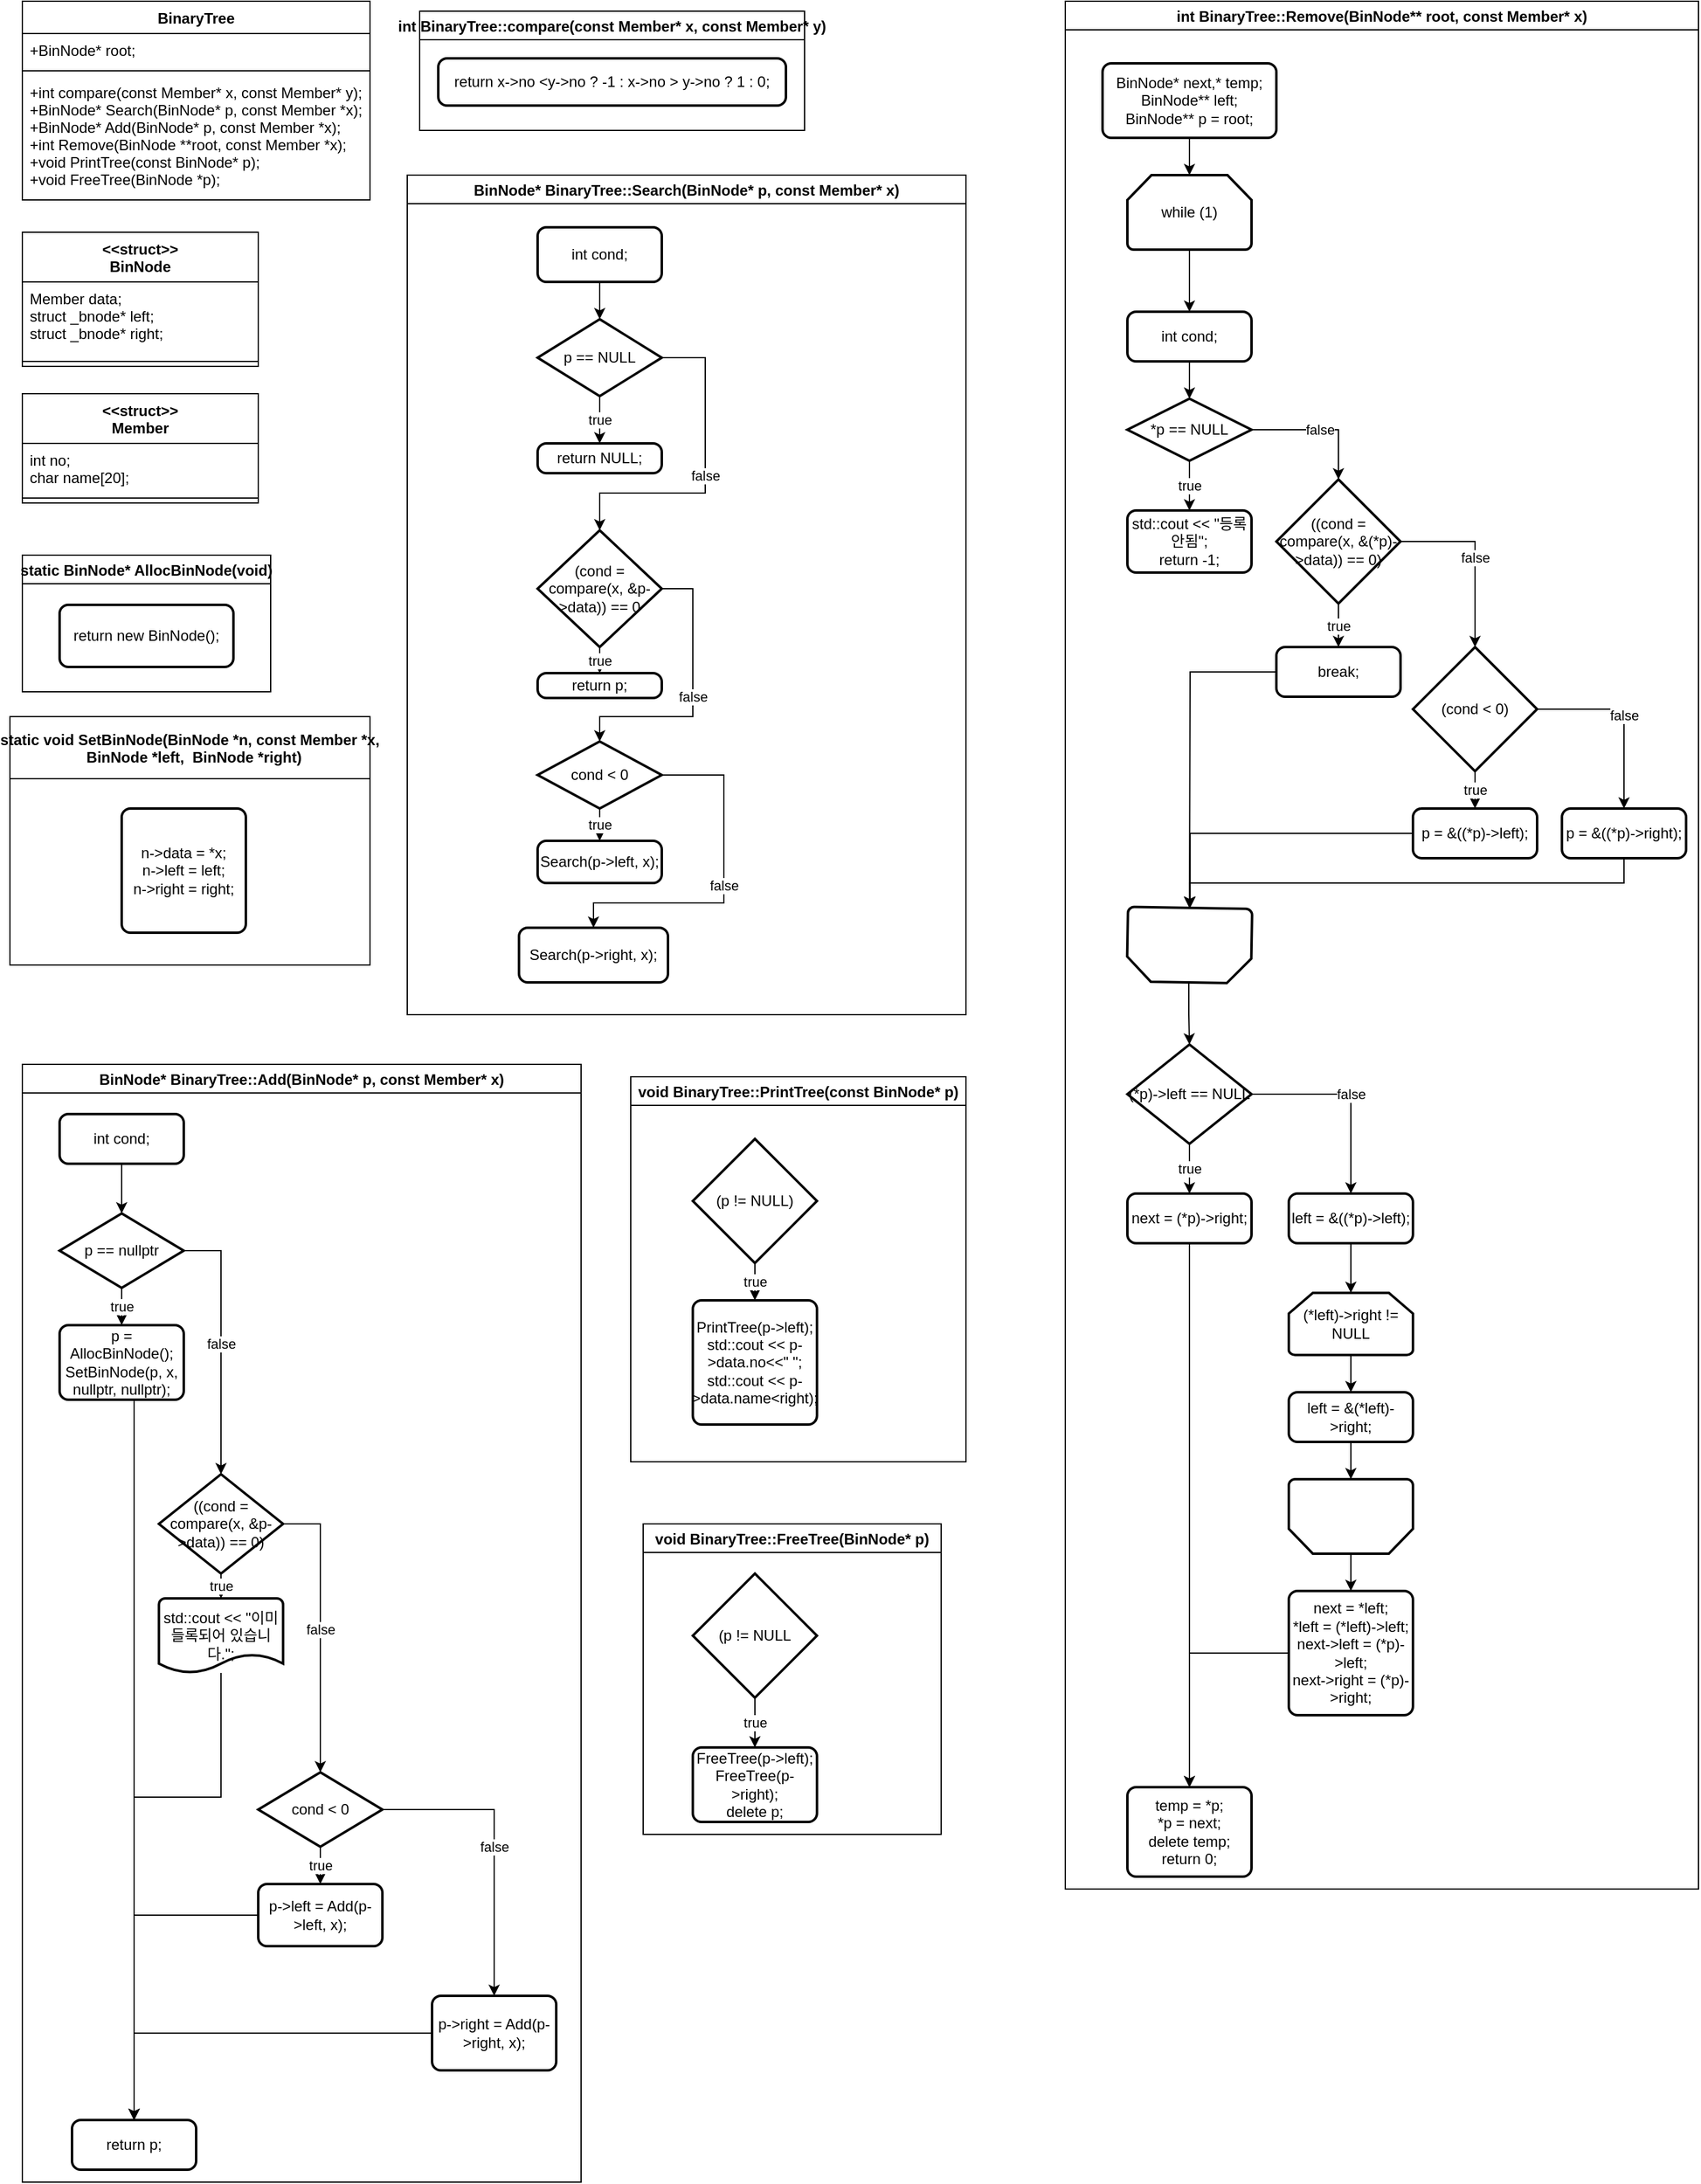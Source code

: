 <mxfile version="20.1.1" type="github">
  <diagram id="0wv9A3Gvk9IYi7W_ABdY" name="Page-1">
    <mxGraphModel dx="2628" dy="1625" grid="1" gridSize="10" guides="1" tooltips="1" connect="1" arrows="1" fold="1" page="1" pageScale="1" pageWidth="827" pageHeight="1169" math="0" shadow="0">
      <root>
        <mxCell id="0" />
        <mxCell id="1" parent="0" />
        <mxCell id="aKeOJhJM1Il5jw7VH7JR-4" value="BinaryTree" style="swimlane;fontStyle=1;align=center;verticalAlign=top;childLayout=stackLayout;horizontal=1;startSize=26;horizontalStack=0;resizeParent=1;resizeParentMax=0;resizeLast=0;collapsible=1;marginBottom=0;" vertex="1" parent="1">
          <mxGeometry x="30" y="44" width="280" height="160" as="geometry" />
        </mxCell>
        <mxCell id="aKeOJhJM1Il5jw7VH7JR-5" value="+BinNode* root;" style="text;strokeColor=none;fillColor=none;align=left;verticalAlign=top;spacingLeft=4;spacingRight=4;overflow=hidden;rotatable=0;points=[[0,0.5],[1,0.5]];portConstraint=eastwest;" vertex="1" parent="aKeOJhJM1Il5jw7VH7JR-4">
          <mxGeometry y="26" width="280" height="26" as="geometry" />
        </mxCell>
        <mxCell id="aKeOJhJM1Il5jw7VH7JR-6" value="" style="line;strokeWidth=1;fillColor=none;align=left;verticalAlign=middle;spacingTop=-1;spacingLeft=3;spacingRight=3;rotatable=0;labelPosition=right;points=[];portConstraint=eastwest;" vertex="1" parent="aKeOJhJM1Il5jw7VH7JR-4">
          <mxGeometry y="52" width="280" height="8" as="geometry" />
        </mxCell>
        <mxCell id="aKeOJhJM1Il5jw7VH7JR-7" value="+int compare(const Member* x, const Member* y);&#xa;+BinNode* Search(BinNode* p, const Member *x);&#xa;+BinNode* Add(BinNode* p, const Member *x);&#xa;+int Remove(BinNode **root, const Member *x);&#xa;+void PrintTree(const BinNode* p);&#xa;+void FreeTree(BinNode *p);" style="text;strokeColor=none;fillColor=none;align=left;verticalAlign=top;spacingLeft=4;spacingRight=4;overflow=hidden;rotatable=0;points=[[0,0.5],[1,0.5]];portConstraint=eastwest;" vertex="1" parent="aKeOJhJM1Il5jw7VH7JR-4">
          <mxGeometry y="60" width="280" height="100" as="geometry" />
        </mxCell>
        <mxCell id="aKeOJhJM1Il5jw7VH7JR-8" value="&lt;&lt;struct&gt;&gt;&#xa;BinNode" style="swimlane;fontStyle=1;align=center;verticalAlign=top;childLayout=stackLayout;horizontal=1;startSize=40;horizontalStack=0;resizeParent=1;resizeParentMax=0;resizeLast=0;collapsible=1;marginBottom=0;" vertex="1" parent="1">
          <mxGeometry x="30" y="230" width="190" height="108" as="geometry" />
        </mxCell>
        <mxCell id="aKeOJhJM1Il5jw7VH7JR-9" value="Member data;&#xa;	struct _bnode* left;&#xa;	struct _bnode* right;" style="text;strokeColor=none;fillColor=none;align=left;verticalAlign=top;spacingLeft=4;spacingRight=4;overflow=hidden;rotatable=0;points=[[0,0.5],[1,0.5]];portConstraint=eastwest;" vertex="1" parent="aKeOJhJM1Il5jw7VH7JR-8">
          <mxGeometry y="40" width="190" height="60" as="geometry" />
        </mxCell>
        <mxCell id="aKeOJhJM1Il5jw7VH7JR-10" value="" style="line;strokeWidth=1;fillColor=none;align=left;verticalAlign=middle;spacingTop=-1;spacingLeft=3;spacingRight=3;rotatable=0;labelPosition=right;points=[];portConstraint=eastwest;" vertex="1" parent="aKeOJhJM1Il5jw7VH7JR-8">
          <mxGeometry y="100" width="190" height="8" as="geometry" />
        </mxCell>
        <mxCell id="aKeOJhJM1Il5jw7VH7JR-12" value="&lt;&lt;struct&gt;&gt;&#xa;Member" style="swimlane;fontStyle=1;align=center;verticalAlign=top;childLayout=stackLayout;horizontal=1;startSize=40;horizontalStack=0;resizeParent=1;resizeParentMax=0;resizeLast=0;collapsible=1;marginBottom=0;" vertex="1" parent="1">
          <mxGeometry x="30" y="360" width="190" height="88" as="geometry" />
        </mxCell>
        <mxCell id="aKeOJhJM1Il5jw7VH7JR-13" value="int no;&#xa;	char name[20];" style="text;strokeColor=none;fillColor=none;align=left;verticalAlign=top;spacingLeft=4;spacingRight=4;overflow=hidden;rotatable=0;points=[[0,0.5],[1,0.5]];portConstraint=eastwest;" vertex="1" parent="aKeOJhJM1Il5jw7VH7JR-12">
          <mxGeometry y="40" width="190" height="40" as="geometry" />
        </mxCell>
        <mxCell id="aKeOJhJM1Il5jw7VH7JR-14" value="" style="line;strokeWidth=1;fillColor=none;align=left;verticalAlign=middle;spacingTop=-1;spacingLeft=3;spacingRight=3;rotatable=0;labelPosition=right;points=[];portConstraint=eastwest;" vertex="1" parent="aKeOJhJM1Il5jw7VH7JR-12">
          <mxGeometry y="80" width="190" height="8" as="geometry" />
        </mxCell>
        <mxCell id="aKeOJhJM1Il5jw7VH7JR-18" value="int BinaryTree::compare(const Member* x, const Member* y)" style="swimlane;" vertex="1" parent="1">
          <mxGeometry x="350" y="52" width="310" height="96" as="geometry" />
        </mxCell>
        <mxCell id="aKeOJhJM1Il5jw7VH7JR-19" value="&lt;div&gt;return x-&amp;gt;no &amp;lt;y-&amp;gt;no ? -1 : x-&amp;gt;no &amp;gt; y-&amp;gt;no ? 1 : 0;&lt;/div&gt;" style="rounded=1;whiteSpace=wrap;html=1;absoluteArcSize=1;arcSize=14;strokeWidth=2;" vertex="1" parent="aKeOJhJM1Il5jw7VH7JR-18">
          <mxGeometry x="15" y="38" width="280" height="38" as="geometry" />
        </mxCell>
        <mxCell id="aKeOJhJM1Il5jw7VH7JR-20" value="BinNode* BinaryTree::Search(BinNode* p, const Member* x)" style="swimlane;" vertex="1" parent="1">
          <mxGeometry x="340" y="184" width="450" height="676" as="geometry" />
        </mxCell>
        <mxCell id="aKeOJhJM1Il5jw7VH7JR-21" value="int cond;" style="rounded=1;whiteSpace=wrap;html=1;absoluteArcSize=1;arcSize=14;strokeWidth=2;" vertex="1" parent="aKeOJhJM1Il5jw7VH7JR-20">
          <mxGeometry x="105" y="42" width="100" height="44" as="geometry" />
        </mxCell>
        <mxCell id="aKeOJhJM1Il5jw7VH7JR-23" value="p == NULL" style="strokeWidth=2;html=1;shape=mxgraph.flowchart.decision;whiteSpace=wrap;" vertex="1" parent="aKeOJhJM1Il5jw7VH7JR-20">
          <mxGeometry x="105" y="116" width="100" height="62" as="geometry" />
        </mxCell>
        <mxCell id="aKeOJhJM1Il5jw7VH7JR-22" style="edgeStyle=orthogonalEdgeStyle;rounded=0;orthogonalLoop=1;jettySize=auto;html=1;" edge="1" parent="aKeOJhJM1Il5jw7VH7JR-20" source="aKeOJhJM1Il5jw7VH7JR-21" target="aKeOJhJM1Il5jw7VH7JR-23">
          <mxGeometry relative="1" as="geometry">
            <mxPoint x="155" y="126" as="targetPoint" />
          </mxGeometry>
        </mxCell>
        <mxCell id="aKeOJhJM1Il5jw7VH7JR-25" value="return NULL;" style="rounded=1;whiteSpace=wrap;html=1;absoluteArcSize=1;arcSize=14;strokeWidth=2;" vertex="1" parent="aKeOJhJM1Il5jw7VH7JR-20">
          <mxGeometry x="105" y="216" width="100" height="24" as="geometry" />
        </mxCell>
        <mxCell id="aKeOJhJM1Il5jw7VH7JR-24" value="true" style="edgeStyle=orthogonalEdgeStyle;rounded=0;orthogonalLoop=1;jettySize=auto;html=1;" edge="1" parent="aKeOJhJM1Il5jw7VH7JR-20" source="aKeOJhJM1Il5jw7VH7JR-23" target="aKeOJhJM1Il5jw7VH7JR-25">
          <mxGeometry relative="1" as="geometry">
            <mxPoint x="155" y="216" as="targetPoint" />
          </mxGeometry>
        </mxCell>
        <mxCell id="aKeOJhJM1Il5jw7VH7JR-27" value="(cond = compare(x, &amp;p-&gt;data)) == 0" style="strokeWidth=2;html=1;shape=mxgraph.flowchart.decision;whiteSpace=wrap;" vertex="1" parent="aKeOJhJM1Il5jw7VH7JR-20">
          <mxGeometry x="105" y="286" width="100" height="94" as="geometry" />
        </mxCell>
        <mxCell id="aKeOJhJM1Il5jw7VH7JR-26" value="false" style="edgeStyle=orthogonalEdgeStyle;rounded=0;orthogonalLoop=1;jettySize=auto;html=1;entryX=0.5;entryY=0;entryDx=0;entryDy=0;entryPerimeter=0;" edge="1" parent="aKeOJhJM1Il5jw7VH7JR-20" source="aKeOJhJM1Il5jw7VH7JR-23" target="aKeOJhJM1Il5jw7VH7JR-27">
          <mxGeometry relative="1" as="geometry">
            <mxPoint x="240" y="336" as="targetPoint" />
            <Array as="points">
              <mxPoint x="240" y="147" />
              <mxPoint x="240" y="256" />
              <mxPoint x="155" y="256" />
            </Array>
          </mxGeometry>
        </mxCell>
        <mxCell id="aKeOJhJM1Il5jw7VH7JR-29" value="return p;" style="rounded=1;whiteSpace=wrap;html=1;absoluteArcSize=1;arcSize=14;strokeWidth=2;" vertex="1" parent="aKeOJhJM1Il5jw7VH7JR-20">
          <mxGeometry x="105" y="401" width="100" height="20" as="geometry" />
        </mxCell>
        <mxCell id="aKeOJhJM1Il5jw7VH7JR-28" value="true" style="edgeStyle=orthogonalEdgeStyle;rounded=0;orthogonalLoop=1;jettySize=auto;html=1;" edge="1" parent="aKeOJhJM1Il5jw7VH7JR-20" source="aKeOJhJM1Il5jw7VH7JR-27" target="aKeOJhJM1Il5jw7VH7JR-29">
          <mxGeometry relative="1" as="geometry">
            <mxPoint x="155" y="416" as="targetPoint" />
          </mxGeometry>
        </mxCell>
        <mxCell id="aKeOJhJM1Il5jw7VH7JR-31" value="cond &amp;lt; 0" style="strokeWidth=2;html=1;shape=mxgraph.flowchart.decision;whiteSpace=wrap;" vertex="1" parent="aKeOJhJM1Il5jw7VH7JR-20">
          <mxGeometry x="105" y="456" width="100" height="54" as="geometry" />
        </mxCell>
        <mxCell id="aKeOJhJM1Il5jw7VH7JR-30" value="false" style="edgeStyle=orthogonalEdgeStyle;rounded=0;orthogonalLoop=1;jettySize=auto;html=1;" edge="1" parent="aKeOJhJM1Il5jw7VH7JR-20" source="aKeOJhJM1Il5jw7VH7JR-27" target="aKeOJhJM1Il5jw7VH7JR-31">
          <mxGeometry relative="1" as="geometry">
            <mxPoint x="240" y="496" as="targetPoint" />
            <Array as="points">
              <mxPoint x="230" y="333" />
              <mxPoint x="230" y="436" />
              <mxPoint x="155" y="436" />
            </Array>
          </mxGeometry>
        </mxCell>
        <mxCell id="aKeOJhJM1Il5jw7VH7JR-33" value="Search(p-&gt;left, x);" style="rounded=1;whiteSpace=wrap;html=1;absoluteArcSize=1;arcSize=14;strokeWidth=2;" vertex="1" parent="aKeOJhJM1Il5jw7VH7JR-20">
          <mxGeometry x="105" y="536" width="100" height="34" as="geometry" />
        </mxCell>
        <mxCell id="aKeOJhJM1Il5jw7VH7JR-32" value="true" style="edgeStyle=orthogonalEdgeStyle;rounded=0;orthogonalLoop=1;jettySize=auto;html=1;" edge="1" parent="aKeOJhJM1Il5jw7VH7JR-20" source="aKeOJhJM1Il5jw7VH7JR-31" target="aKeOJhJM1Il5jw7VH7JR-33">
          <mxGeometry relative="1" as="geometry">
            <mxPoint x="155" y="546" as="targetPoint" />
          </mxGeometry>
        </mxCell>
        <mxCell id="aKeOJhJM1Il5jw7VH7JR-36" value="Search(p-&gt;right, x);" style="rounded=1;whiteSpace=wrap;html=1;absoluteArcSize=1;arcSize=14;strokeWidth=2;" vertex="1" parent="aKeOJhJM1Il5jw7VH7JR-20">
          <mxGeometry x="90" y="606" width="120" height="44" as="geometry" />
        </mxCell>
        <mxCell id="aKeOJhJM1Il5jw7VH7JR-34" value="false" style="edgeStyle=orthogonalEdgeStyle;rounded=0;orthogonalLoop=1;jettySize=auto;html=1;exitX=1;exitY=0.5;exitDx=0;exitDy=0;exitPerimeter=0;entryX=0.5;entryY=0;entryDx=0;entryDy=0;entryPerimeter=0;" edge="1" parent="aKeOJhJM1Il5jw7VH7JR-20" source="aKeOJhJM1Il5jw7VH7JR-31" target="aKeOJhJM1Il5jw7VH7JR-36">
          <mxGeometry relative="1" as="geometry">
            <mxPoint x="150" y="616" as="targetPoint" />
            <mxPoint x="230" y="476" as="sourcePoint" />
            <Array as="points">
              <mxPoint x="255" y="483" />
              <mxPoint x="255" y="586" />
              <mxPoint x="150" y="586" />
            </Array>
          </mxGeometry>
        </mxCell>
        <mxCell id="aKeOJhJM1Il5jw7VH7JR-37" value="static BinNode* AllocBinNode(void)" style="swimlane;" vertex="1" parent="1">
          <mxGeometry x="30" y="490" width="200" height="110" as="geometry" />
        </mxCell>
        <mxCell id="aKeOJhJM1Il5jw7VH7JR-38" value="return new BinNode();" style="rounded=1;whiteSpace=wrap;html=1;absoluteArcSize=1;arcSize=14;strokeWidth=2;" vertex="1" parent="aKeOJhJM1Il5jw7VH7JR-37">
          <mxGeometry x="30" y="40" width="140" height="50" as="geometry" />
        </mxCell>
        <mxCell id="aKeOJhJM1Il5jw7VH7JR-39" value="static void SetBinNode(BinNode *n, const Member *x,&#xa;  BinNode *left,  BinNode *right)" style="swimlane;startSize=50;" vertex="1" parent="1">
          <mxGeometry x="20" y="620" width="290" height="200" as="geometry" />
        </mxCell>
        <mxCell id="aKeOJhJM1Il5jw7VH7JR-40" value="n-&gt;data = *x;&#xa;	n-&gt;left = left;&#xa;	n-&gt;right = right;" style="rounded=1;whiteSpace=wrap;html=1;absoluteArcSize=1;arcSize=14;strokeWidth=2;" vertex="1" parent="aKeOJhJM1Il5jw7VH7JR-39">
          <mxGeometry x="90" y="74" width="100" height="100" as="geometry" />
        </mxCell>
        <mxCell id="aKeOJhJM1Il5jw7VH7JR-41" value="BinNode* BinaryTree::Add(BinNode* p, const Member* x)" style="swimlane;" vertex="1" parent="1">
          <mxGeometry x="30" y="900" width="450" height="900" as="geometry" />
        </mxCell>
        <mxCell id="aKeOJhJM1Il5jw7VH7JR-44" style="edgeStyle=orthogonalEdgeStyle;rounded=0;orthogonalLoop=1;jettySize=auto;html=1;entryX=0.5;entryY=0;entryDx=0;entryDy=0;entryPerimeter=0;" edge="1" parent="aKeOJhJM1Il5jw7VH7JR-41" source="aKeOJhJM1Il5jw7VH7JR-42" target="aKeOJhJM1Il5jw7VH7JR-43">
          <mxGeometry relative="1" as="geometry" />
        </mxCell>
        <mxCell id="aKeOJhJM1Il5jw7VH7JR-42" value="int cond;" style="rounded=1;whiteSpace=wrap;html=1;absoluteArcSize=1;arcSize=14;strokeWidth=2;" vertex="1" parent="aKeOJhJM1Il5jw7VH7JR-41">
          <mxGeometry x="30" y="40" width="100" height="40" as="geometry" />
        </mxCell>
        <mxCell id="aKeOJhJM1Il5jw7VH7JR-43" value="p == nullptr" style="strokeWidth=2;html=1;shape=mxgraph.flowchart.decision;whiteSpace=wrap;" vertex="1" parent="aKeOJhJM1Il5jw7VH7JR-41">
          <mxGeometry x="30" y="120" width="100" height="60" as="geometry" />
        </mxCell>
        <mxCell id="aKeOJhJM1Il5jw7VH7JR-46" value="&lt;div&gt;&lt;span style=&quot;&quot;&gt;	&lt;/span&gt;p = AllocBinNode();&lt;/div&gt;&lt;div&gt;&lt;span style=&quot;&quot;&gt;		&lt;/span&gt;SetBinNode(p, x, nullptr, nullptr);&lt;/div&gt;" style="rounded=1;whiteSpace=wrap;html=1;absoluteArcSize=1;arcSize=14;strokeWidth=2;" vertex="1" parent="aKeOJhJM1Il5jw7VH7JR-41">
          <mxGeometry x="30" y="210" width="100" height="60" as="geometry" />
        </mxCell>
        <mxCell id="aKeOJhJM1Il5jw7VH7JR-45" value="true" style="edgeStyle=orthogonalEdgeStyle;rounded=0;orthogonalLoop=1;jettySize=auto;html=1;" edge="1" parent="aKeOJhJM1Il5jw7VH7JR-41" source="aKeOJhJM1Il5jw7VH7JR-43" target="aKeOJhJM1Il5jw7VH7JR-46">
          <mxGeometry relative="1" as="geometry">
            <mxPoint x="80" y="230" as="targetPoint" />
          </mxGeometry>
        </mxCell>
        <mxCell id="aKeOJhJM1Il5jw7VH7JR-48" value="((cond = compare(x, &amp;p-&gt;data)) == 0)" style="strokeWidth=2;html=1;shape=mxgraph.flowchart.decision;whiteSpace=wrap;" vertex="1" parent="aKeOJhJM1Il5jw7VH7JR-41">
          <mxGeometry x="110" y="330" width="100" height="80" as="geometry" />
        </mxCell>
        <mxCell id="aKeOJhJM1Il5jw7VH7JR-47" value="false" style="edgeStyle=orthogonalEdgeStyle;rounded=0;orthogonalLoop=1;jettySize=auto;html=1;exitX=1;exitY=0.5;exitDx=0;exitDy=0;exitPerimeter=0;entryX=0.5;entryY=0;entryDx=0;entryDy=0;entryPerimeter=0;" edge="1" parent="aKeOJhJM1Il5jw7VH7JR-41" source="aKeOJhJM1Il5jw7VH7JR-43" target="aKeOJhJM1Il5jw7VH7JR-48">
          <mxGeometry relative="1" as="geometry">
            <mxPoint x="110" y="333" as="targetPoint" />
            <mxPoint x="160" y="210" as="sourcePoint" />
            <Array as="points">
              <mxPoint x="160" y="150" />
            </Array>
          </mxGeometry>
        </mxCell>
        <mxCell id="aKeOJhJM1Il5jw7VH7JR-49" value="true" style="edgeStyle=orthogonalEdgeStyle;rounded=0;orthogonalLoop=1;jettySize=auto;html=1;entryX=0.5;entryY=0;entryDx=0;entryDy=0;entryPerimeter=0;" edge="1" parent="aKeOJhJM1Il5jw7VH7JR-41" source="aKeOJhJM1Il5jw7VH7JR-48" target="aKeOJhJM1Il5jw7VH7JR-51">
          <mxGeometry relative="1" as="geometry">
            <mxPoint x="160" y="440" as="targetPoint" />
          </mxGeometry>
        </mxCell>
        <mxCell id="aKeOJhJM1Il5jw7VH7JR-62" style="edgeStyle=orthogonalEdgeStyle;rounded=0;orthogonalLoop=1;jettySize=auto;html=1;entryX=0.5;entryY=0;entryDx=0;entryDy=0;" edge="1" parent="aKeOJhJM1Il5jw7VH7JR-41" source="aKeOJhJM1Il5jw7VH7JR-51" target="aKeOJhJM1Il5jw7VH7JR-60">
          <mxGeometry relative="1" as="geometry">
            <Array as="points">
              <mxPoint x="160" y="590" />
              <mxPoint x="90" y="590" />
            </Array>
          </mxGeometry>
        </mxCell>
        <mxCell id="aKeOJhJM1Il5jw7VH7JR-51" value="std::cout &lt;&lt; &quot;이미 들록되어 있습니다.&quot;;" style="strokeWidth=2;html=1;shape=mxgraph.flowchart.document2;whiteSpace=wrap;size=0.25;" vertex="1" parent="aKeOJhJM1Il5jw7VH7JR-41">
          <mxGeometry x="110" y="430" width="100" height="60" as="geometry" />
        </mxCell>
        <mxCell id="aKeOJhJM1Il5jw7VH7JR-53" value="cond &lt; 0" style="strokeWidth=2;html=1;shape=mxgraph.flowchart.decision;whiteSpace=wrap;" vertex="1" parent="aKeOJhJM1Il5jw7VH7JR-41">
          <mxGeometry x="190" y="570" width="100" height="60" as="geometry" />
        </mxCell>
        <mxCell id="aKeOJhJM1Il5jw7VH7JR-52" value="false" style="edgeStyle=orthogonalEdgeStyle;rounded=0;orthogonalLoop=1;jettySize=auto;html=1;exitX=1;exitY=0.5;exitDx=0;exitDy=0;exitPerimeter=0;entryX=0.5;entryY=0;entryDx=0;entryDy=0;entryPerimeter=0;" edge="1" parent="aKeOJhJM1Il5jw7VH7JR-41" source="aKeOJhJM1Il5jw7VH7JR-48" target="aKeOJhJM1Il5jw7VH7JR-53">
          <mxGeometry relative="1" as="geometry">
            <mxPoint x="170" y="560" as="targetPoint" />
            <mxPoint x="220" y="370" as="sourcePoint" />
            <Array as="points">
              <mxPoint x="240" y="370" />
            </Array>
          </mxGeometry>
        </mxCell>
        <mxCell id="aKeOJhJM1Il5jw7VH7JR-61" style="edgeStyle=orthogonalEdgeStyle;rounded=0;orthogonalLoop=1;jettySize=auto;html=1;entryX=0.5;entryY=0;entryDx=0;entryDy=0;" edge="1" parent="aKeOJhJM1Il5jw7VH7JR-41" source="aKeOJhJM1Il5jw7VH7JR-55" target="aKeOJhJM1Il5jw7VH7JR-60">
          <mxGeometry relative="1" as="geometry" />
        </mxCell>
        <mxCell id="aKeOJhJM1Il5jw7VH7JR-55" value="p-&gt;left = Add(p-&gt;left, x);" style="rounded=1;whiteSpace=wrap;html=1;absoluteArcSize=1;arcSize=14;strokeWidth=2;" vertex="1" parent="aKeOJhJM1Il5jw7VH7JR-41">
          <mxGeometry x="190" y="660" width="100" height="50" as="geometry" />
        </mxCell>
        <mxCell id="aKeOJhJM1Il5jw7VH7JR-54" value="true" style="edgeStyle=orthogonalEdgeStyle;rounded=0;orthogonalLoop=1;jettySize=auto;html=1;" edge="1" parent="aKeOJhJM1Il5jw7VH7JR-41" source="aKeOJhJM1Il5jw7VH7JR-53" target="aKeOJhJM1Il5jw7VH7JR-55">
          <mxGeometry relative="1" as="geometry">
            <mxPoint x="240" y="670" as="targetPoint" />
          </mxGeometry>
        </mxCell>
        <mxCell id="aKeOJhJM1Il5jw7VH7JR-58" value="p-&amp;gt;right = Add(p-&amp;gt;right, x);" style="rounded=1;whiteSpace=wrap;html=1;absoluteArcSize=1;arcSize=14;strokeWidth=2;" vertex="1" parent="aKeOJhJM1Il5jw7VH7JR-41">
          <mxGeometry x="330" y="750" width="100" height="60" as="geometry" />
        </mxCell>
        <mxCell id="aKeOJhJM1Il5jw7VH7JR-56" value="false" style="edgeStyle=orthogonalEdgeStyle;rounded=0;orthogonalLoop=1;jettySize=auto;html=1;exitX=1;exitY=0.5;exitDx=0;exitDy=0;exitPerimeter=0;entryX=0.5;entryY=0;entryDx=0;entryDy=0;entryPerimeter=0;" edge="1" parent="aKeOJhJM1Il5jw7VH7JR-41" source="aKeOJhJM1Il5jw7VH7JR-53" target="aKeOJhJM1Il5jw7VH7JR-58">
          <mxGeometry relative="1" as="geometry">
            <mxPoint x="250" y="790" as="targetPoint" />
            <mxPoint x="300" y="600" as="sourcePoint" />
            <Array as="points">
              <mxPoint x="380" y="600" />
            </Array>
          </mxGeometry>
        </mxCell>
        <mxCell id="aKeOJhJM1Il5jw7VH7JR-60" value="return p;" style="rounded=1;whiteSpace=wrap;html=1;absoluteArcSize=1;arcSize=14;strokeWidth=2;" vertex="1" parent="aKeOJhJM1Il5jw7VH7JR-41">
          <mxGeometry x="40" y="850" width="100" height="40" as="geometry" />
        </mxCell>
        <mxCell id="aKeOJhJM1Il5jw7VH7JR-59" style="edgeStyle=orthogonalEdgeStyle;rounded=0;orthogonalLoop=1;jettySize=auto;html=1;" edge="1" parent="aKeOJhJM1Il5jw7VH7JR-41" source="aKeOJhJM1Il5jw7VH7JR-58" target="aKeOJhJM1Il5jw7VH7JR-60">
          <mxGeometry relative="1" as="geometry">
            <mxPoint x="90" y="870" as="targetPoint" />
          </mxGeometry>
        </mxCell>
        <mxCell id="aKeOJhJM1Il5jw7VH7JR-63" style="edgeStyle=orthogonalEdgeStyle;rounded=0;orthogonalLoop=1;jettySize=auto;html=1;" edge="1" parent="1" source="aKeOJhJM1Il5jw7VH7JR-46">
          <mxGeometry relative="1" as="geometry">
            <mxPoint x="120" y="1750" as="targetPoint" />
            <Array as="points">
              <mxPoint x="120" y="1310" />
              <mxPoint x="120" y="1310" />
            </Array>
          </mxGeometry>
        </mxCell>
        <mxCell id="aKeOJhJM1Il5jw7VH7JR-64" value="int BinaryTree::Remove(BinNode** root, const Member* x)" style="swimlane;" vertex="1" parent="1">
          <mxGeometry x="870" y="44" width="510" height="1520" as="geometry" />
        </mxCell>
        <mxCell id="aKeOJhJM1Il5jw7VH7JR-67" style="edgeStyle=orthogonalEdgeStyle;rounded=0;orthogonalLoop=1;jettySize=auto;html=1;entryX=0.5;entryY=0;entryDx=0;entryDy=0;entryPerimeter=0;" edge="1" parent="aKeOJhJM1Il5jw7VH7JR-64" source="aKeOJhJM1Il5jw7VH7JR-65" target="aKeOJhJM1Il5jw7VH7JR-66">
          <mxGeometry relative="1" as="geometry" />
        </mxCell>
        <mxCell id="aKeOJhJM1Il5jw7VH7JR-65" value="BinNode* next,* temp;&#xa;	BinNode** left;&#xa;	BinNode** p = root;" style="rounded=1;whiteSpace=wrap;html=1;absoluteArcSize=1;arcSize=14;strokeWidth=2;" vertex="1" parent="aKeOJhJM1Il5jw7VH7JR-64">
          <mxGeometry x="30" y="50" width="140" height="60" as="geometry" />
        </mxCell>
        <mxCell id="aKeOJhJM1Il5jw7VH7JR-66" value="while (1)" style="strokeWidth=2;html=1;shape=mxgraph.flowchart.loop_limit;whiteSpace=wrap;" vertex="1" parent="aKeOJhJM1Il5jw7VH7JR-64">
          <mxGeometry x="50" y="140" width="100" height="60" as="geometry" />
        </mxCell>
        <mxCell id="aKeOJhJM1Il5jw7VH7JR-69" value="int cond;" style="rounded=1;whiteSpace=wrap;html=1;absoluteArcSize=1;arcSize=14;strokeWidth=2;" vertex="1" parent="aKeOJhJM1Il5jw7VH7JR-64">
          <mxGeometry x="50" y="250" width="100" height="40" as="geometry" />
        </mxCell>
        <mxCell id="aKeOJhJM1Il5jw7VH7JR-68" style="edgeStyle=orthogonalEdgeStyle;rounded=0;orthogonalLoop=1;jettySize=auto;html=1;" edge="1" parent="aKeOJhJM1Il5jw7VH7JR-64" source="aKeOJhJM1Il5jw7VH7JR-66" target="aKeOJhJM1Il5jw7VH7JR-69">
          <mxGeometry relative="1" as="geometry">
            <mxPoint x="100" y="230" as="targetPoint" />
          </mxGeometry>
        </mxCell>
        <mxCell id="aKeOJhJM1Il5jw7VH7JR-71" value="*p == NULL" style="strokeWidth=2;html=1;shape=mxgraph.flowchart.decision;whiteSpace=wrap;" vertex="1" parent="aKeOJhJM1Il5jw7VH7JR-64">
          <mxGeometry x="50" y="320" width="100" height="50" as="geometry" />
        </mxCell>
        <mxCell id="aKeOJhJM1Il5jw7VH7JR-70" style="edgeStyle=orthogonalEdgeStyle;rounded=0;orthogonalLoop=1;jettySize=auto;html=1;" edge="1" parent="aKeOJhJM1Il5jw7VH7JR-64" source="aKeOJhJM1Il5jw7VH7JR-69" target="aKeOJhJM1Il5jw7VH7JR-71">
          <mxGeometry relative="1" as="geometry">
            <mxPoint x="100" y="340" as="targetPoint" />
          </mxGeometry>
        </mxCell>
        <mxCell id="aKeOJhJM1Il5jw7VH7JR-73" value="std::cout &lt;&lt; &quot;등록 안됨&quot;;&#xa;			return -1;" style="rounded=1;whiteSpace=wrap;html=1;absoluteArcSize=1;arcSize=14;strokeWidth=2;" vertex="1" parent="aKeOJhJM1Il5jw7VH7JR-64">
          <mxGeometry x="50" y="410" width="100" height="50" as="geometry" />
        </mxCell>
        <mxCell id="aKeOJhJM1Il5jw7VH7JR-72" value="true" style="edgeStyle=orthogonalEdgeStyle;rounded=0;orthogonalLoop=1;jettySize=auto;html=1;" edge="1" parent="aKeOJhJM1Il5jw7VH7JR-64" source="aKeOJhJM1Il5jw7VH7JR-71" target="aKeOJhJM1Il5jw7VH7JR-73">
          <mxGeometry relative="1" as="geometry">
            <mxPoint x="100" y="400" as="targetPoint" />
          </mxGeometry>
        </mxCell>
        <mxCell id="aKeOJhJM1Il5jw7VH7JR-76" value="((cond = compare(x, &amp;(*p)-&gt;data)) == 0)" style="strokeWidth=2;html=1;shape=mxgraph.flowchart.decision;whiteSpace=wrap;" vertex="1" parent="aKeOJhJM1Il5jw7VH7JR-64">
          <mxGeometry x="170" y="385" width="100" height="100" as="geometry" />
        </mxCell>
        <mxCell id="aKeOJhJM1Il5jw7VH7JR-74" value="false" style="edgeStyle=orthogonalEdgeStyle;rounded=0;orthogonalLoop=1;jettySize=auto;html=1;entryX=0.5;entryY=0;entryDx=0;entryDy=0;entryPerimeter=0;" edge="1" parent="aKeOJhJM1Il5jw7VH7JR-64" source="aKeOJhJM1Il5jw7VH7JR-71" target="aKeOJhJM1Il5jw7VH7JR-76">
          <mxGeometry relative="1" as="geometry">
            <mxPoint x="220" y="400" as="targetPoint" />
          </mxGeometry>
        </mxCell>
        <mxCell id="aKeOJhJM1Il5jw7VH7JR-80" value="break;" style="rounded=1;whiteSpace=wrap;html=1;absoluteArcSize=1;arcSize=14;strokeWidth=2;" vertex="1" parent="aKeOJhJM1Il5jw7VH7JR-64">
          <mxGeometry x="170" y="520" width="100" height="40" as="geometry" />
        </mxCell>
        <mxCell id="aKeOJhJM1Il5jw7VH7JR-79" value="true" style="edgeStyle=orthogonalEdgeStyle;rounded=0;orthogonalLoop=1;jettySize=auto;html=1;" edge="1" parent="aKeOJhJM1Il5jw7VH7JR-64" source="aKeOJhJM1Il5jw7VH7JR-76" target="aKeOJhJM1Il5jw7VH7JR-80">
          <mxGeometry relative="1" as="geometry">
            <mxPoint x="220" y="530" as="targetPoint" />
          </mxGeometry>
        </mxCell>
        <mxCell id="aKeOJhJM1Il5jw7VH7JR-82" value="(cond &lt; 0)" style="strokeWidth=2;html=1;shape=mxgraph.flowchart.decision;whiteSpace=wrap;" vertex="1" parent="aKeOJhJM1Il5jw7VH7JR-64">
          <mxGeometry x="280" y="520" width="100" height="100" as="geometry" />
        </mxCell>
        <mxCell id="aKeOJhJM1Il5jw7VH7JR-81" value="false" style="edgeStyle=orthogonalEdgeStyle;rounded=0;orthogonalLoop=1;jettySize=auto;html=1;entryX=0.5;entryY=0;entryDx=0;entryDy=0;entryPerimeter=0;exitX=1;exitY=0.5;exitDx=0;exitDy=0;exitPerimeter=0;" edge="1" parent="aKeOJhJM1Il5jw7VH7JR-64" source="aKeOJhJM1Il5jw7VH7JR-76" target="aKeOJhJM1Il5jw7VH7JR-82">
          <mxGeometry relative="1" as="geometry">
            <mxPoint x="320" y="550" as="targetPoint" />
            <Array as="points">
              <mxPoint x="330" y="435" />
            </Array>
          </mxGeometry>
        </mxCell>
        <mxCell id="aKeOJhJM1Il5jw7VH7JR-88" style="edgeStyle=orthogonalEdgeStyle;rounded=0;orthogonalLoop=1;jettySize=auto;html=1;entryX=0.5;entryY=1;entryDx=0;entryDy=0;entryPerimeter=0;" edge="1" parent="aKeOJhJM1Il5jw7VH7JR-64" source="aKeOJhJM1Il5jw7VH7JR-84" target="aKeOJhJM1Il5jw7VH7JR-87">
          <mxGeometry relative="1" as="geometry" />
        </mxCell>
        <mxCell id="aKeOJhJM1Il5jw7VH7JR-84" value="p = &amp;((*p)-&gt;left);" style="rounded=1;whiteSpace=wrap;html=1;absoluteArcSize=1;arcSize=14;strokeWidth=2;" vertex="1" parent="aKeOJhJM1Il5jw7VH7JR-64">
          <mxGeometry x="280" y="650" width="100" height="40" as="geometry" />
        </mxCell>
        <mxCell id="aKeOJhJM1Il5jw7VH7JR-83" value="true" style="edgeStyle=orthogonalEdgeStyle;rounded=0;orthogonalLoop=1;jettySize=auto;html=1;" edge="1" parent="aKeOJhJM1Il5jw7VH7JR-64" source="aKeOJhJM1Il5jw7VH7JR-82" target="aKeOJhJM1Il5jw7VH7JR-84">
          <mxGeometry relative="1" as="geometry">
            <mxPoint x="330" y="650" as="targetPoint" />
          </mxGeometry>
        </mxCell>
        <mxCell id="aKeOJhJM1Il5jw7VH7JR-86" value="p = &amp;amp;((*p)-&amp;gt;right);" style="rounded=1;whiteSpace=wrap;html=1;absoluteArcSize=1;arcSize=14;strokeWidth=2;" vertex="1" parent="aKeOJhJM1Il5jw7VH7JR-64">
          <mxGeometry x="400" y="650" width="100" height="40" as="geometry" />
        </mxCell>
        <mxCell id="aKeOJhJM1Il5jw7VH7JR-85" value="false" style="edgeStyle=orthogonalEdgeStyle;rounded=0;orthogonalLoop=1;jettySize=auto;html=1;" edge="1" parent="aKeOJhJM1Il5jw7VH7JR-64" source="aKeOJhJM1Il5jw7VH7JR-82" target="aKeOJhJM1Il5jw7VH7JR-86">
          <mxGeometry relative="1" as="geometry">
            <mxPoint x="450" y="650" as="targetPoint" />
          </mxGeometry>
        </mxCell>
        <mxCell id="aKeOJhJM1Il5jw7VH7JR-87" value="" style="strokeWidth=2;html=1;shape=mxgraph.flowchart.loop_limit;whiteSpace=wrap;rotation=-179;" vertex="1" parent="aKeOJhJM1Il5jw7VH7JR-64">
          <mxGeometry x="50" y="730" width="100" height="60" as="geometry" />
        </mxCell>
        <mxCell id="aKeOJhJM1Il5jw7VH7JR-93" value="(*p)-&gt;left == NULL" style="strokeWidth=2;html=1;shape=mxgraph.flowchart.decision;whiteSpace=wrap;" vertex="1" parent="aKeOJhJM1Il5jw7VH7JR-64">
          <mxGeometry x="50" y="840" width="100" height="80" as="geometry" />
        </mxCell>
        <mxCell id="aKeOJhJM1Il5jw7VH7JR-92" style="edgeStyle=orthogonalEdgeStyle;rounded=0;orthogonalLoop=1;jettySize=auto;html=1;exitX=0.5;exitY=0;exitDx=0;exitDy=0;exitPerimeter=0;" edge="1" parent="aKeOJhJM1Il5jw7VH7JR-64" source="aKeOJhJM1Il5jw7VH7JR-87" target="aKeOJhJM1Il5jw7VH7JR-93">
          <mxGeometry relative="1" as="geometry">
            <mxPoint x="99" y="850" as="targetPoint" />
          </mxGeometry>
        </mxCell>
        <mxCell id="aKeOJhJM1Il5jw7VH7JR-95" value="next = (*p)-&gt;right;" style="rounded=1;whiteSpace=wrap;html=1;absoluteArcSize=1;arcSize=14;strokeWidth=2;" vertex="1" parent="aKeOJhJM1Il5jw7VH7JR-64">
          <mxGeometry x="50" y="960" width="100" height="40" as="geometry" />
        </mxCell>
        <mxCell id="aKeOJhJM1Il5jw7VH7JR-94" value="true" style="edgeStyle=orthogonalEdgeStyle;rounded=0;orthogonalLoop=1;jettySize=auto;html=1;" edge="1" parent="aKeOJhJM1Il5jw7VH7JR-64" source="aKeOJhJM1Il5jw7VH7JR-93" target="aKeOJhJM1Il5jw7VH7JR-95">
          <mxGeometry relative="1" as="geometry">
            <mxPoint x="100" y="960" as="targetPoint" />
          </mxGeometry>
        </mxCell>
        <mxCell id="aKeOJhJM1Il5jw7VH7JR-99" style="edgeStyle=orthogonalEdgeStyle;rounded=0;orthogonalLoop=1;jettySize=auto;html=1;entryX=0.5;entryY=0;entryDx=0;entryDy=0;entryPerimeter=0;" edge="1" parent="aKeOJhJM1Il5jw7VH7JR-64" source="aKeOJhJM1Il5jw7VH7JR-97" target="aKeOJhJM1Il5jw7VH7JR-98">
          <mxGeometry relative="1" as="geometry" />
        </mxCell>
        <mxCell id="aKeOJhJM1Il5jw7VH7JR-97" value="left = &amp;((*p)-&gt;left);" style="rounded=1;whiteSpace=wrap;html=1;absoluteArcSize=1;arcSize=14;strokeWidth=2;" vertex="1" parent="aKeOJhJM1Il5jw7VH7JR-64">
          <mxGeometry x="180" y="960" width="100" height="40" as="geometry" />
        </mxCell>
        <mxCell id="aKeOJhJM1Il5jw7VH7JR-96" value="false" style="edgeStyle=orthogonalEdgeStyle;rounded=0;orthogonalLoop=1;jettySize=auto;html=1;entryX=0.5;entryY=0;entryDx=0;entryDy=0;" edge="1" parent="aKeOJhJM1Il5jw7VH7JR-64" source="aKeOJhJM1Il5jw7VH7JR-93" target="aKeOJhJM1Il5jw7VH7JR-97">
          <mxGeometry relative="1" as="geometry">
            <mxPoint x="210" y="970" as="targetPoint" />
            <Array as="points">
              <mxPoint x="230" y="880" />
            </Array>
          </mxGeometry>
        </mxCell>
        <mxCell id="aKeOJhJM1Il5jw7VH7JR-98" value="(*left)-&amp;gt;right != NULL" style="strokeWidth=2;html=1;shape=mxgraph.flowchart.loop_limit;whiteSpace=wrap;" vertex="1" parent="aKeOJhJM1Il5jw7VH7JR-64">
          <mxGeometry x="180" y="1040" width="100" height="50" as="geometry" />
        </mxCell>
        <mxCell id="aKeOJhJM1Il5jw7VH7JR-101" value="left = &amp;amp;(*left)-&amp;gt;right;" style="rounded=1;whiteSpace=wrap;html=1;absoluteArcSize=1;arcSize=14;strokeWidth=2;" vertex="1" parent="aKeOJhJM1Il5jw7VH7JR-64">
          <mxGeometry x="180" y="1120" width="100" height="40" as="geometry" />
        </mxCell>
        <mxCell id="aKeOJhJM1Il5jw7VH7JR-100" style="edgeStyle=orthogonalEdgeStyle;rounded=0;orthogonalLoop=1;jettySize=auto;html=1;" edge="1" parent="aKeOJhJM1Il5jw7VH7JR-64" source="aKeOJhJM1Il5jw7VH7JR-98" target="aKeOJhJM1Il5jw7VH7JR-101">
          <mxGeometry relative="1" as="geometry">
            <mxPoint x="230" y="1130" as="targetPoint" />
          </mxGeometry>
        </mxCell>
        <mxCell id="aKeOJhJM1Il5jw7VH7JR-103" value="" style="strokeWidth=2;html=1;shape=mxgraph.flowchart.loop_limit;whiteSpace=wrap;rotation=-180;" vertex="1" parent="aKeOJhJM1Il5jw7VH7JR-64">
          <mxGeometry x="180" y="1190" width="100" height="60" as="geometry" />
        </mxCell>
        <mxCell id="aKeOJhJM1Il5jw7VH7JR-102" style="edgeStyle=orthogonalEdgeStyle;rounded=0;orthogonalLoop=1;jettySize=auto;html=1;" edge="1" parent="aKeOJhJM1Il5jw7VH7JR-64" source="aKeOJhJM1Il5jw7VH7JR-101" target="aKeOJhJM1Il5jw7VH7JR-103">
          <mxGeometry relative="1" as="geometry">
            <mxPoint x="230" y="1190" as="targetPoint" />
          </mxGeometry>
        </mxCell>
        <mxCell id="aKeOJhJM1Il5jw7VH7JR-108" style="edgeStyle=orthogonalEdgeStyle;rounded=0;orthogonalLoop=1;jettySize=auto;html=1;entryX=0.5;entryY=0;entryDx=0;entryDy=0;" edge="1" parent="aKeOJhJM1Il5jw7VH7JR-64" source="aKeOJhJM1Il5jw7VH7JR-105" target="aKeOJhJM1Il5jw7VH7JR-107">
          <mxGeometry relative="1" as="geometry" />
        </mxCell>
        <mxCell id="aKeOJhJM1Il5jw7VH7JR-105" value="next = *left;&#xa;		*left = (*left)-&gt;left;&#xa;		next-&gt;left = (*p)-&gt;left;&#xa;		next-&gt;right = (*p)-&gt;right;" style="rounded=1;whiteSpace=wrap;html=1;absoluteArcSize=1;arcSize=14;strokeWidth=2;" vertex="1" parent="aKeOJhJM1Il5jw7VH7JR-64">
          <mxGeometry x="180" y="1280" width="100" height="100" as="geometry" />
        </mxCell>
        <mxCell id="aKeOJhJM1Il5jw7VH7JR-104" style="edgeStyle=orthogonalEdgeStyle;rounded=0;orthogonalLoop=1;jettySize=auto;html=1;" edge="1" parent="aKeOJhJM1Il5jw7VH7JR-64" source="aKeOJhJM1Il5jw7VH7JR-103" target="aKeOJhJM1Il5jw7VH7JR-105">
          <mxGeometry relative="1" as="geometry">
            <mxPoint x="230" y="1310" as="targetPoint" />
          </mxGeometry>
        </mxCell>
        <mxCell id="aKeOJhJM1Il5jw7VH7JR-107" value="temp = *p;&#xa;	*p = next;&#xa;	delete temp;&#xa;	return 0;" style="rounded=1;whiteSpace=wrap;html=1;absoluteArcSize=1;arcSize=14;strokeWidth=2;" vertex="1" parent="aKeOJhJM1Il5jw7VH7JR-64">
          <mxGeometry x="50" y="1438" width="100" height="72" as="geometry" />
        </mxCell>
        <mxCell id="aKeOJhJM1Il5jw7VH7JR-106" style="edgeStyle=orthogonalEdgeStyle;rounded=0;orthogonalLoop=1;jettySize=auto;html=1;" edge="1" parent="aKeOJhJM1Il5jw7VH7JR-64" source="aKeOJhJM1Il5jw7VH7JR-95" target="aKeOJhJM1Il5jw7VH7JR-107">
          <mxGeometry relative="1" as="geometry">
            <mxPoint x="100" y="1420" as="targetPoint" />
          </mxGeometry>
        </mxCell>
        <mxCell id="aKeOJhJM1Il5jw7VH7JR-89" style="edgeStyle=orthogonalEdgeStyle;rounded=0;orthogonalLoop=1;jettySize=auto;html=1;" edge="1" parent="1" source="aKeOJhJM1Il5jw7VH7JR-86">
          <mxGeometry relative="1" as="geometry">
            <mxPoint x="970" y="774" as="targetPoint" />
            <Array as="points">
              <mxPoint x="1320" y="754" />
              <mxPoint x="970" y="754" />
            </Array>
          </mxGeometry>
        </mxCell>
        <mxCell id="aKeOJhJM1Il5jw7VH7JR-90" style="edgeStyle=orthogonalEdgeStyle;rounded=0;orthogonalLoop=1;jettySize=auto;html=1;" edge="1" parent="1" source="aKeOJhJM1Il5jw7VH7JR-80">
          <mxGeometry relative="1" as="geometry">
            <mxPoint x="970" y="774" as="targetPoint" />
          </mxGeometry>
        </mxCell>
        <mxCell id="aKeOJhJM1Il5jw7VH7JR-109" value="void BinaryTree::PrintTree(const BinNode* p)" style="swimlane;" vertex="1" parent="1">
          <mxGeometry x="520" y="910" width="270" height="310" as="geometry" />
        </mxCell>
        <mxCell id="aKeOJhJM1Il5jw7VH7JR-110" value="PrintTree(p-&gt;left);&#xa;		std::cout &lt;&lt; p-&gt;data.no&lt;&lt;&quot; &quot;;&#xa;		std::cout &lt;&lt; p-&gt;data.name&lt;&lt;std::endl;&#xa;		PrintTree(p-&gt;right);" style="rounded=1;whiteSpace=wrap;html=1;absoluteArcSize=1;arcSize=14;strokeWidth=2;" vertex="1" parent="aKeOJhJM1Il5jw7VH7JR-109">
          <mxGeometry x="50" y="180" width="100" height="100" as="geometry" />
        </mxCell>
        <mxCell id="aKeOJhJM1Il5jw7VH7JR-112" value="true" style="edgeStyle=orthogonalEdgeStyle;rounded=0;orthogonalLoop=1;jettySize=auto;html=1;entryX=0.5;entryY=0;entryDx=0;entryDy=0;" edge="1" parent="aKeOJhJM1Il5jw7VH7JR-109" source="aKeOJhJM1Il5jw7VH7JR-111" target="aKeOJhJM1Il5jw7VH7JR-110">
          <mxGeometry relative="1" as="geometry" />
        </mxCell>
        <mxCell id="aKeOJhJM1Il5jw7VH7JR-111" value="(p != NULL)" style="strokeWidth=2;html=1;shape=mxgraph.flowchart.decision;whiteSpace=wrap;" vertex="1" parent="aKeOJhJM1Il5jw7VH7JR-109">
          <mxGeometry x="50" y="50" width="100" height="100" as="geometry" />
        </mxCell>
        <mxCell id="aKeOJhJM1Il5jw7VH7JR-113" value="void BinaryTree::FreeTree(BinNode* p)" style="swimlane;" vertex="1" parent="1">
          <mxGeometry x="530" y="1270" width="240" height="250" as="geometry" />
        </mxCell>
        <mxCell id="aKeOJhJM1Il5jw7VH7JR-114" value="(p != NULL" style="strokeWidth=2;html=1;shape=mxgraph.flowchart.decision;whiteSpace=wrap;" vertex="1" parent="aKeOJhJM1Il5jw7VH7JR-113">
          <mxGeometry x="40" y="40" width="100" height="100" as="geometry" />
        </mxCell>
        <mxCell id="aKeOJhJM1Il5jw7VH7JR-116" value="FreeTree(p-&gt;left);&#xa;		FreeTree(p-&gt;right);&#xa;		delete p;" style="rounded=1;whiteSpace=wrap;html=1;absoluteArcSize=1;arcSize=14;strokeWidth=2;" vertex="1" parent="aKeOJhJM1Il5jw7VH7JR-113">
          <mxGeometry x="40" y="180" width="100" height="60" as="geometry" />
        </mxCell>
        <mxCell id="aKeOJhJM1Il5jw7VH7JR-115" value="true" style="edgeStyle=orthogonalEdgeStyle;rounded=0;orthogonalLoop=1;jettySize=auto;html=1;" edge="1" parent="aKeOJhJM1Il5jw7VH7JR-113" source="aKeOJhJM1Il5jw7VH7JR-114" target="aKeOJhJM1Il5jw7VH7JR-116">
          <mxGeometry relative="1" as="geometry">
            <mxPoint x="120" y="190" as="targetPoint" />
          </mxGeometry>
        </mxCell>
      </root>
    </mxGraphModel>
  </diagram>
</mxfile>

